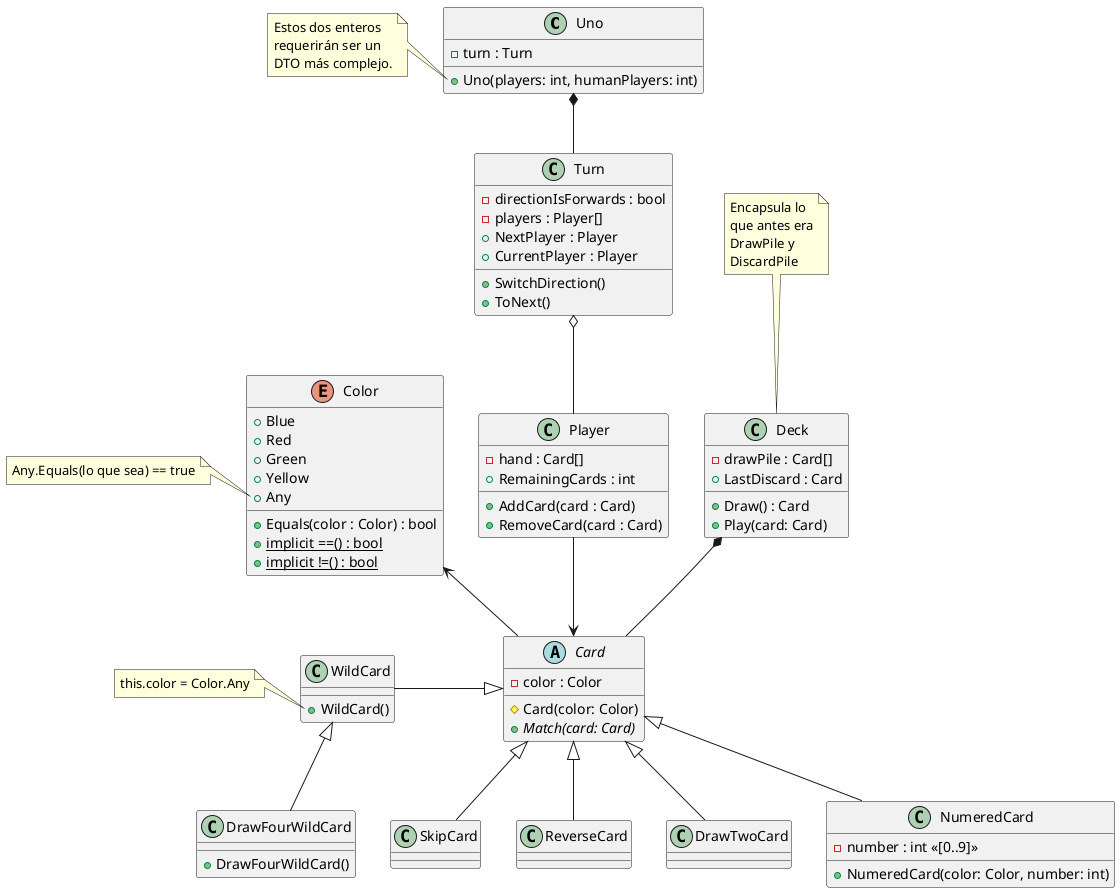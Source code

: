 ﻿@startuml

class Uno
{
    -turn : Turn
    +Uno(players: int, humanPlayers: int)
}
Uno *-- Turn
note left of Uno::humanPlayers
    Estos dos enteros
    requerirán ser un
    DTO más complejo.
end note

class Turn
{
    -directionIsForwards : bool
    -players : Player[]
    +NextPlayer : Player
    +CurrentPlayer : Player
    
    +SwitchDirection()
    +ToNext()
}
Turn o-- Player

class Player
{
    -hand : Card[]
    +RemainingCards : int
    
    +AddCard(card : Card)
    +RemoveCard(card : Card)
}
Player --> Card

class Deck
{
    -drawPile : Card[]
    +LastDiscard : Card
    
    +Draw() : Card
    +Play(card: Card)
}
Deck *-- Card

note top of Deck
    Encapsula lo
    que antes era
    DrawPile y
    DiscardPile
end note

abstract class Card
{
    -color : Color
    #Card(color: Color)
    +Match(card: Card) {abstract}
}
Card -u-> Color

class WildCard
{
    +WildCard()
}
WildCard -|> Card

note left of WildCard::WildCard
    this.color = Color.Any
end note

class DrawFourWildCard
{
    +DrawFourWildCard()
}
DrawFourWildCard -u-|> WildCard

class NumeredCard
{
    -number : int <<[0..9]>>
    +NumeredCard(color: Color, number: int)
}
NumeredCard -u-|> Card

SkipCard -u-|> Card
ReverseCard -u-|> Card
DrawTwoCard -u-|> Card

enum Color
{
    +Blue
    +Red
    +Green
    +Yellow
    +Any
    
    +Equals(color : Color) : bool
    +{static} implicit ==() : bool
    +{static} implicit !=() : bool
}

note left of Color::Any
Any.Equals(lo que sea) == true
end note

@enduml